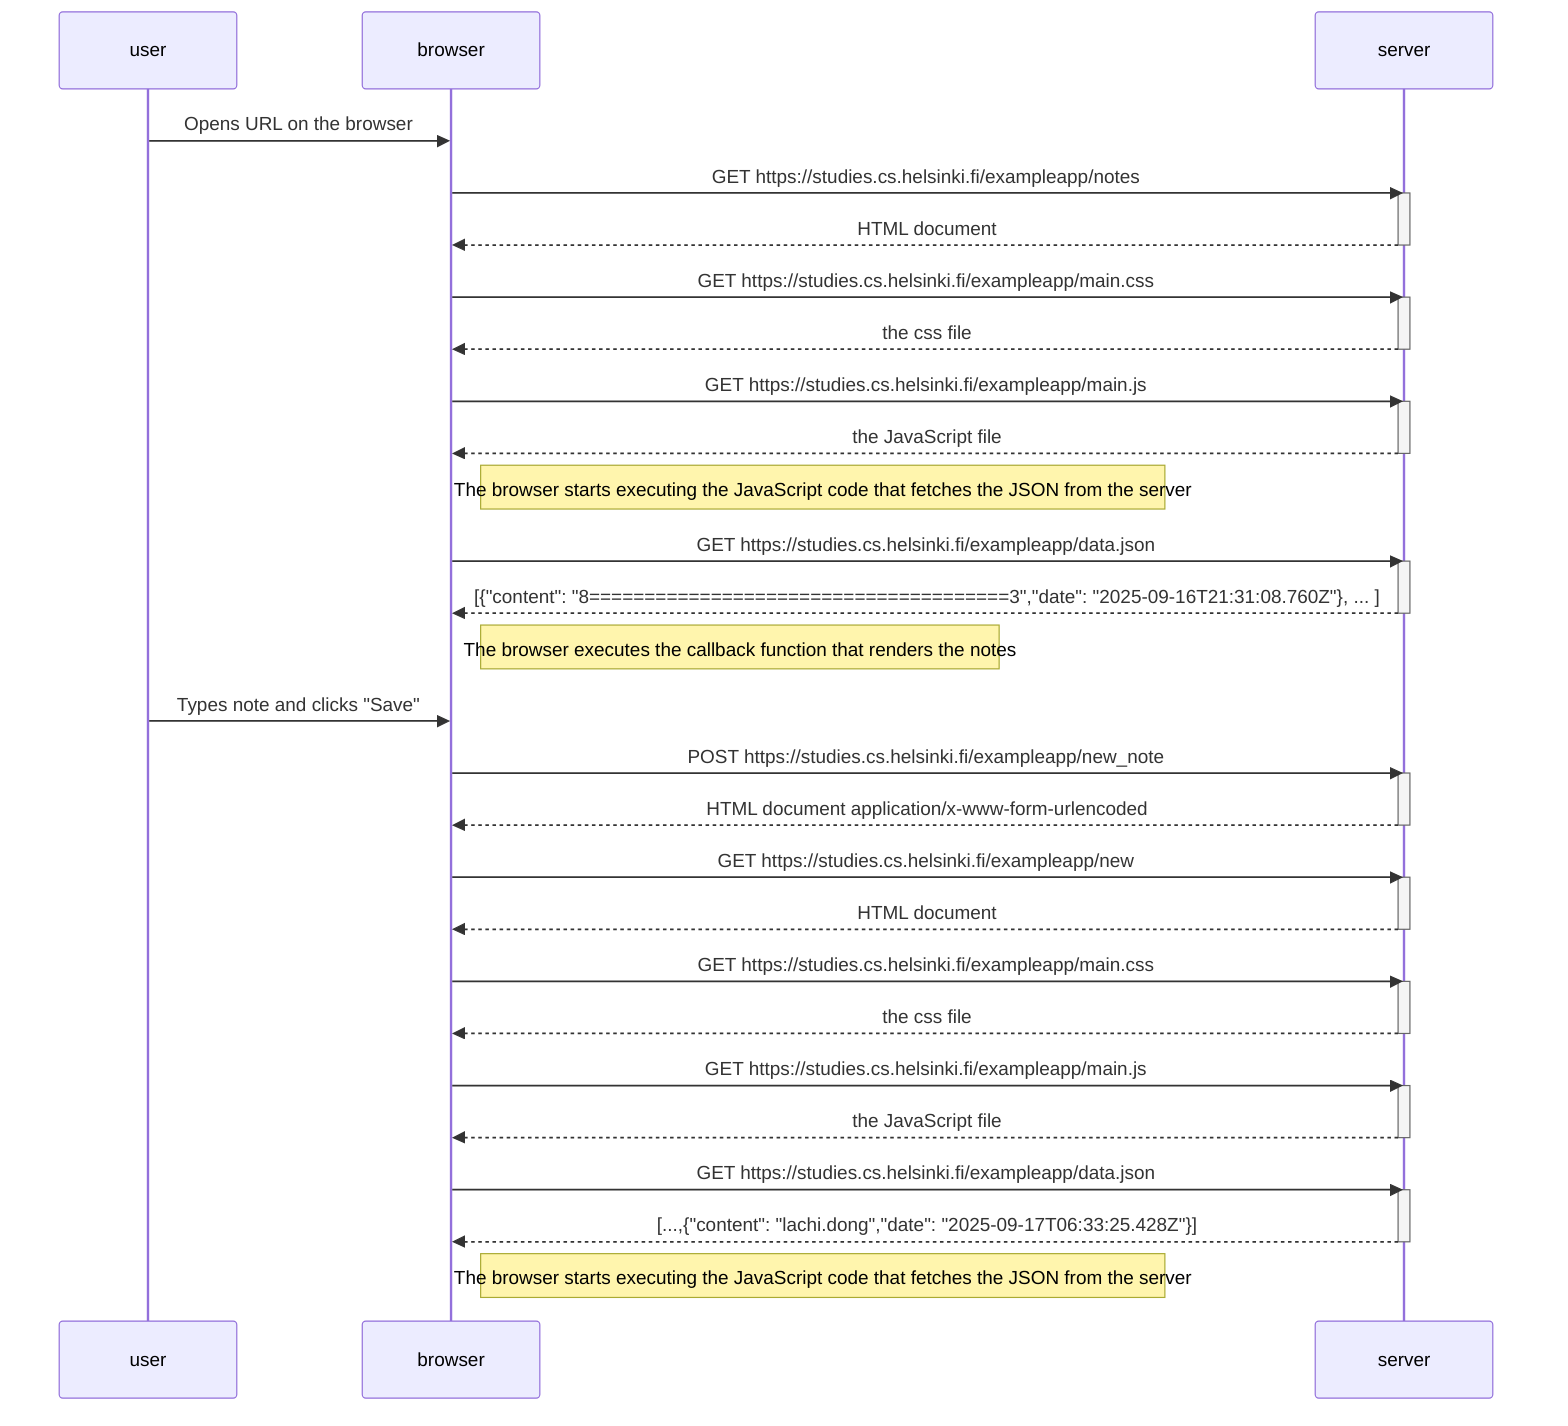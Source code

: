 sequenceDiagram
    participant user
    participant browser
    participant server

    user ->> browser: Opens URL on the browser
    browser->>server: GET https://studies.cs.helsinki.fi/exampleapp/notes
    activate server
    server-->>browser: HTML document
    deactivate server

    browser->>server: GET https://studies.cs.helsinki.fi/exampleapp/main.css
    activate server
    server-->>browser: the css file
    deactivate server

    browser->>server: GET https://studies.cs.helsinki.fi/exampleapp/main.js
    activate server
    server-->>browser: the JavaScript file
    deactivate server

    Note right of browser: The browser starts executing the JavaScript code that fetches the JSON from the server

    browser->>server: GET https://studies.cs.helsinki.fi/exampleapp/data.json
    activate server
    server-->>browser: [{"content": "8======================================3","date": "2025-09-16T21:31:08.760Z"}, ... ]
    deactivate server

    Note right of browser: The browser executes the callback function that renders the notes

    %% User creates a new note
    user ->> browser: Types note and clicks "Save"
    browser->>server: POST https://studies.cs.helsinki.fi/exampleapp/new_note
    activate server
    server-->>browser: HTML document application/x-www-form-urlencoded
    deactivate server

    browser->>server: GET https://studies.cs.helsinki.fi/exampleapp/new
    activate server
    server-->>browser: HTML document
    deactivate server

    browser->>server: GET https://studies.cs.helsinki.fi/exampleapp/main.css
    activate server
    server-->>browser: the css file
    deactivate server

    browser->>server: GET https://studies.cs.helsinki.fi/exampleapp/main.js
    activate server
    server-->>browser: the JavaScript file
    deactivate server

    browser->>server: GET https://studies.cs.helsinki.fi/exampleapp/data.json
    activate server
    server-->>browser: [...,{"content": "lachi.dong","date": "2025-09-17T06:33:25.428Z"}]
    deactivate server

 Note right of browser: The browser starts executing the JavaScript code that fetches the JSON from the server